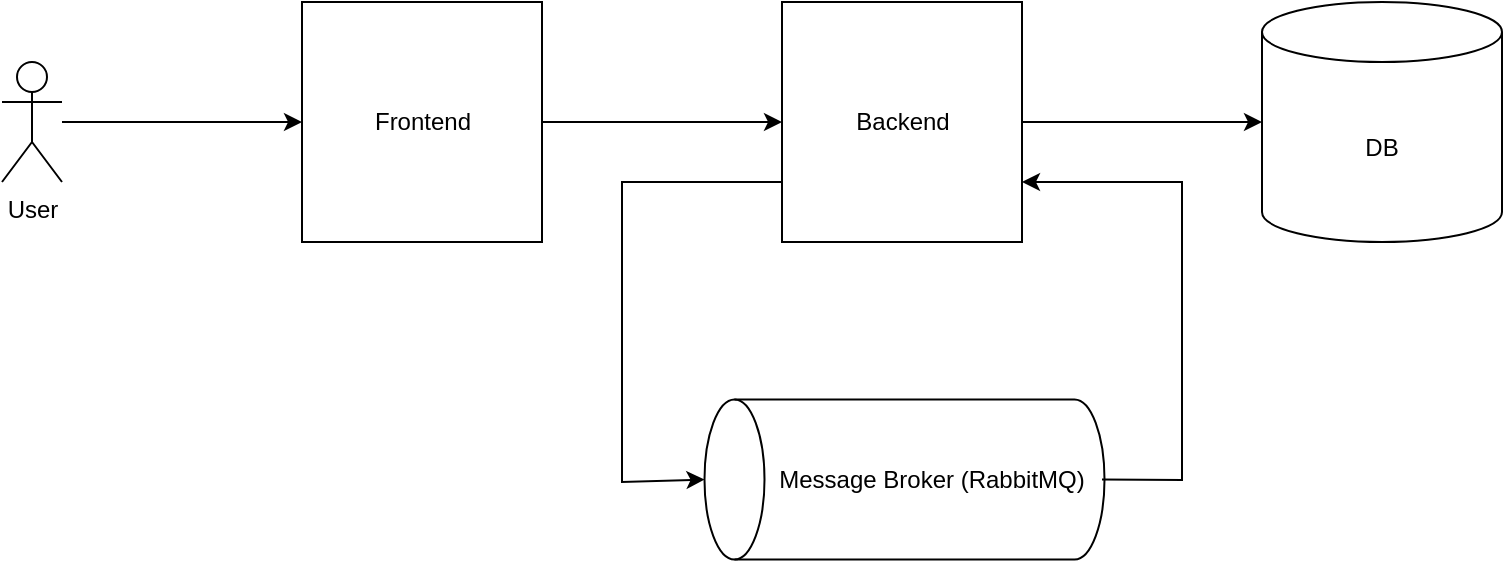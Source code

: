 <mxfile version="21.3.6" type="device">
  <diagram name="Page-1" id="lmc4mzDQ-m7EOjaSGcAK">
    <mxGraphModel dx="995" dy="949" grid="1" gridSize="10" guides="1" tooltips="1" connect="1" arrows="1" fold="1" page="1" pageScale="1" pageWidth="827" pageHeight="1169" math="0" shadow="0">
      <root>
        <mxCell id="0" />
        <mxCell id="1" parent="0" />
        <mxCell id="OfKVoWeYKnsoo2-z-7Tt-5" style="edgeStyle=orthogonalEdgeStyle;rounded=0;orthogonalLoop=1;jettySize=auto;html=1;exitX=1;exitY=0.5;exitDx=0;exitDy=0;entryX=0;entryY=0.5;entryDx=0;entryDy=0;" parent="1" source="OfKVoWeYKnsoo2-z-7Tt-1" target="OfKVoWeYKnsoo2-z-7Tt-2" edge="1">
          <mxGeometry relative="1" as="geometry" />
        </mxCell>
        <mxCell id="OfKVoWeYKnsoo2-z-7Tt-1" value="Frontend" style="html=1;" parent="1" vertex="1">
          <mxGeometry x="160" width="120" height="120" as="geometry" />
        </mxCell>
        <mxCell id="OfKVoWeYKnsoo2-z-7Tt-8" style="edgeStyle=orthogonalEdgeStyle;rounded=0;orthogonalLoop=1;jettySize=auto;html=1;exitX=1;exitY=0.5;exitDx=0;exitDy=0;entryX=0;entryY=0.5;entryDx=0;entryDy=0;entryPerimeter=0;" parent="1" source="OfKVoWeYKnsoo2-z-7Tt-2" target="OfKVoWeYKnsoo2-z-7Tt-7" edge="1">
          <mxGeometry relative="1" as="geometry" />
        </mxCell>
        <mxCell id="OfKVoWeYKnsoo2-z-7Tt-2" value="Backend" style="html=1;" parent="1" vertex="1">
          <mxGeometry x="400" width="120" height="120" as="geometry" />
        </mxCell>
        <mxCell id="OfKVoWeYKnsoo2-z-7Tt-4" style="edgeStyle=orthogonalEdgeStyle;rounded=0;orthogonalLoop=1;jettySize=auto;html=1;entryX=0;entryY=0.5;entryDx=0;entryDy=0;" parent="1" source="OfKVoWeYKnsoo2-z-7Tt-3" target="OfKVoWeYKnsoo2-z-7Tt-1" edge="1">
          <mxGeometry relative="1" as="geometry" />
        </mxCell>
        <mxCell id="OfKVoWeYKnsoo2-z-7Tt-3" value="User" style="shape=umlActor;verticalLabelPosition=bottom;verticalAlign=top;html=1;" parent="1" vertex="1">
          <mxGeometry x="10" y="30" width="30" height="60" as="geometry" />
        </mxCell>
        <mxCell id="OfKVoWeYKnsoo2-z-7Tt-7" value="DB" style="shape=cylinder3;whiteSpace=wrap;html=1;boundedLbl=1;backgroundOutline=1;size=15;" parent="1" vertex="1">
          <mxGeometry x="640" width="120" height="120" as="geometry" />
        </mxCell>
        <mxCell id="Gr1v33Undc8eEa7_5Mja-1" value="" style="shape=cylinder3;whiteSpace=wrap;html=1;boundedLbl=1;backgroundOutline=1;size=15;rotation=-90;horizontal=1;" vertex="1" parent="1">
          <mxGeometry x="421.25" y="138.75" width="80" height="200" as="geometry" />
        </mxCell>
        <mxCell id="Gr1v33Undc8eEa7_5Mja-2" value="Message Broker (RabbitMQ)" style="text;strokeColor=none;align=center;fillColor=none;html=1;verticalAlign=middle;whiteSpace=wrap;rounded=0;" vertex="1" parent="1">
          <mxGeometry x="390" y="223.75" width="170" height="30" as="geometry" />
        </mxCell>
        <mxCell id="Gr1v33Undc8eEa7_5Mja-3" value="" style="endArrow=classic;html=1;rounded=0;exitX=0;exitY=0.75;exitDx=0;exitDy=0;entryX=0.5;entryY=0;entryDx=0;entryDy=0;entryPerimeter=0;" edge="1" parent="1" source="OfKVoWeYKnsoo2-z-7Tt-2" target="Gr1v33Undc8eEa7_5Mja-1">
          <mxGeometry width="50" height="50" relative="1" as="geometry">
            <mxPoint x="390" y="140" as="sourcePoint" />
            <mxPoint x="440" y="90" as="targetPoint" />
            <Array as="points">
              <mxPoint x="320" y="90" />
              <mxPoint x="320" y="240" />
            </Array>
          </mxGeometry>
        </mxCell>
        <mxCell id="Gr1v33Undc8eEa7_5Mja-4" value="" style="endArrow=classic;html=1;rounded=0;entryX=1;entryY=0.75;entryDx=0;entryDy=0;exitX=1;exitY=0.5;exitDx=0;exitDy=0;" edge="1" parent="1" source="Gr1v33Undc8eEa7_5Mja-2" target="OfKVoWeYKnsoo2-z-7Tt-2">
          <mxGeometry width="50" height="50" relative="1" as="geometry">
            <mxPoint x="390" y="140" as="sourcePoint" />
            <mxPoint x="440" y="90" as="targetPoint" />
            <Array as="points">
              <mxPoint x="600" y="239" />
              <mxPoint x="600" y="90" />
            </Array>
          </mxGeometry>
        </mxCell>
      </root>
    </mxGraphModel>
  </diagram>
</mxfile>
